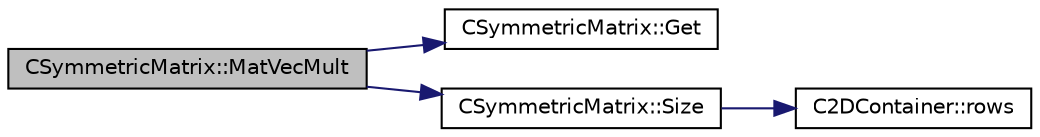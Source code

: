 digraph "CSymmetricMatrix::MatVecMult"
{
 // LATEX_PDF_SIZE
  edge [fontname="Helvetica",fontsize="10",labelfontname="Helvetica",labelfontsize="10"];
  node [fontname="Helvetica",fontsize="10",shape=record];
  rankdir="LR";
  Node1 [label="CSymmetricMatrix::MatVecMult",height=0.2,width=0.4,color="black", fillcolor="grey75", style="filled", fontcolor="black",tooltip=" "];
  Node1 -> Node2 [color="midnightblue",fontsize="10",style="solid",fontname="Helvetica"];
  Node2 [label="CSymmetricMatrix::Get",height=0.2,width=0.4,color="black", fillcolor="white", style="filled",URL="$classCSymmetricMatrix.html#a4b5881171146f9a92ad2e50204c122b7",tooltip=" "];
  Node1 -> Node3 [color="midnightblue",fontsize="10",style="solid",fontname="Helvetica"];
  Node3 [label="CSymmetricMatrix::Size",height=0.2,width=0.4,color="black", fillcolor="white", style="filled",URL="$classCSymmetricMatrix.html#af477e6335954547a391398ac8a46754c",tooltip=" "];
  Node3 -> Node4 [color="midnightblue",fontsize="10",style="solid",fontname="Helvetica"];
  Node4 [label="C2DContainer::rows",height=0.2,width=0.4,color="black", fillcolor="white", style="filled",URL="$classC2DContainer.html#ae383e99c56a27231333d71dfb8810623",tooltip=" "];
}
